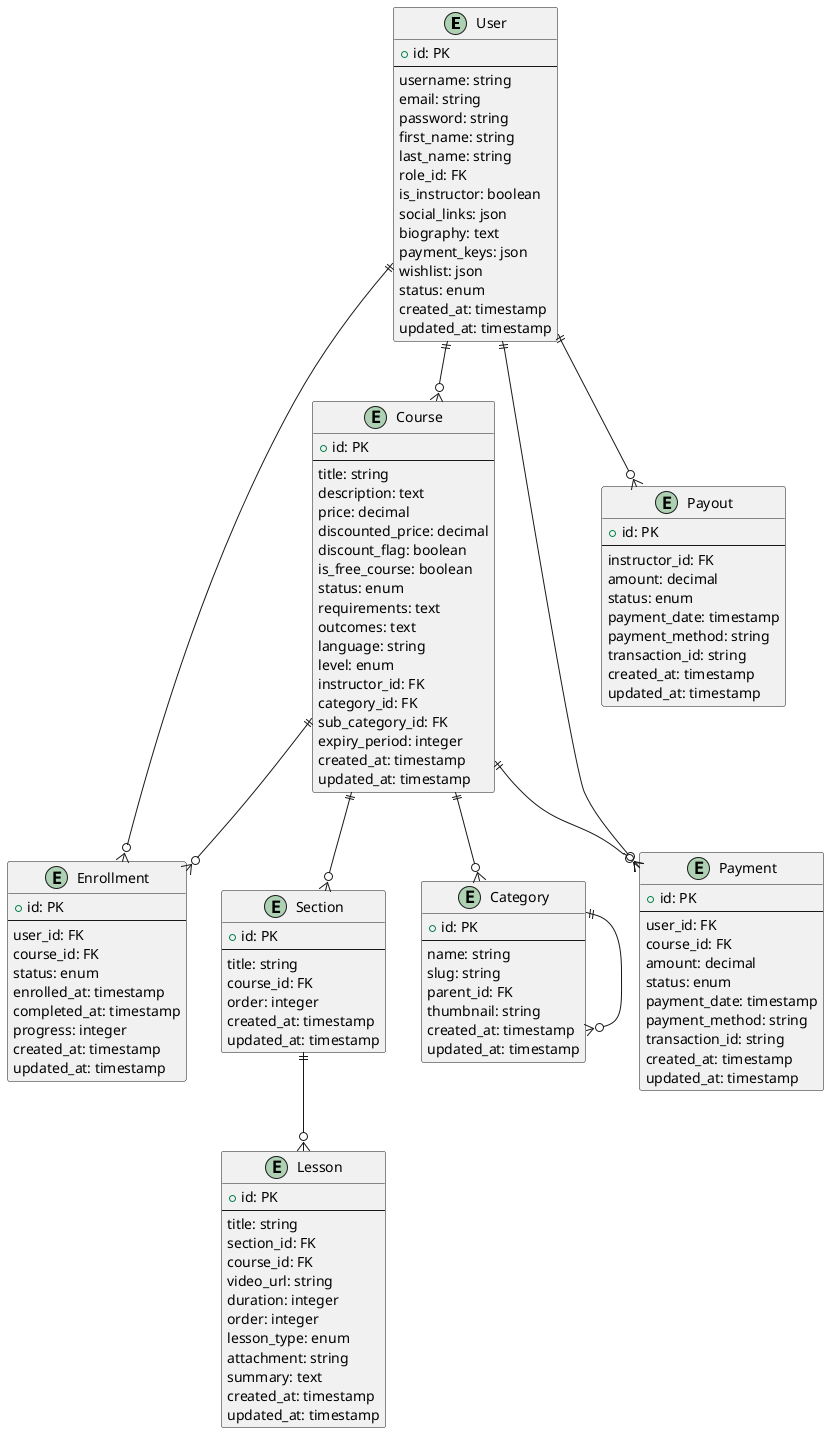 @startuml

' Core Entities
entity "User" as user {
  + id: PK
  --
  username: string
  email: string
  password: string
  first_name: string
  last_name: string
  role_id: FK
  is_instructor: boolean
  social_links: json
  biography: text
  payment_keys: json
  wishlist: json
  status: enum
  created_at: timestamp
  updated_at: timestamp
}

entity "Course" as course {
  + id: PK
  --
  title: string
  description: text
  price: decimal
  discounted_price: decimal
  discount_flag: boolean
  is_free_course: boolean
  status: enum
  requirements: text
  outcomes: text
  language: string
  level: enum
  instructor_id: FK
  category_id: FK
  sub_category_id: FK
  expiry_period: integer
  created_at: timestamp
  updated_at: timestamp
}

entity "Section" as section {
  + id: PK
  --
  title: string
  course_id: FK
  order: integer
  created_at: timestamp
  updated_at: timestamp
}

entity "Lesson" as lesson {
  + id: PK
  --
  title: string
  section_id: FK
  course_id: FK
  video_url: string
  duration: integer
  order: integer
  lesson_type: enum
  attachment: string
  summary: text
  created_at: timestamp
  updated_at: timestamp
}

entity "Enrollment" as enrollment {
  + id: PK
  --
  user_id: FK
  course_id: FK
  status: enum
  enrolled_at: timestamp
  completed_at: timestamp
  progress: integer
  created_at: timestamp
  updated_at: timestamp
}

entity "Payment" as payment {
  + id: PK
  --
  user_id: FK
  course_id: FK
  amount: decimal
  status: enum
  payment_date: timestamp
  payment_method: string
  transaction_id: string
  created_at: timestamp
  updated_at: timestamp
}

entity "Payout" as payout {
  + id: PK
  --
  instructor_id: FK
  amount: decimal
  status: enum
  payment_date: timestamp
  payment_method: string
  transaction_id: string
  created_at: timestamp
  updated_at: timestamp
}

entity "Category" as category {
  + id: PK
  --
  name: string
  slug: string
  parent_id: FK
  thumbnail: string
  created_at: timestamp
  updated_at: timestamp
}

' Relationships
user ||--o{ enrollment
user ||--o{ payment
user ||--o{ payout
user ||--o{ course

course ||--o{ section
course ||--o{ enrollment
course ||--o{ payment
course ||--o{ category

section ||--o{ lesson

category ||--o{ category

@enduml 